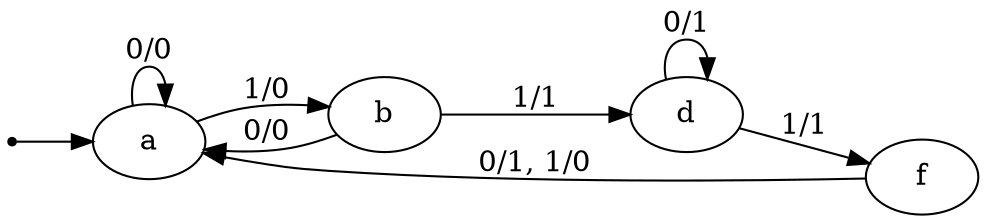 digraph STG {
	rankdir=LR;

	INIT [shape=point];
	a [label="a"];
	b [label="b"];
	d [label="d"];
	f [label="f"];

	INIT -> a;
	a->a [label="0/0"];
	a->b [label="1/0"];
	b->a [label="0/0"];
	b->d [label="1/1"];
	d->d [label="0/1"];
	d->f [label="1/1"];
	f->a [label="0/1, 1/0"];
}